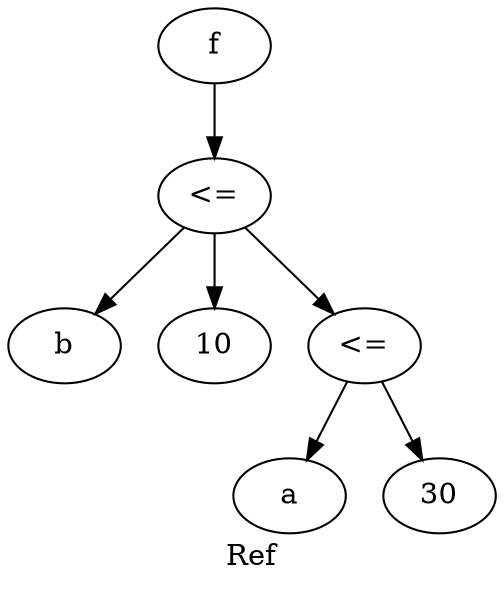 digraph {
label="Ref";
x5647b21b9c40 -> x5647b21b9710
x5647b21b9710 -> x5647b21b9780
x5647b21b9710 -> x5647b21b96a0
x5647b21b9710 -> x5647b21b9af0
x5647b21b9af0 -> x5647b21b9b60
x5647b21b9af0 -> x5647b21b9a80
x5647b21b9c40 [label="f"];
x5647b21b9710 [label="<="];
x5647b21b9780 [label="b"];
x5647b21b96a0 [label="10"];
x5647b21b9af0 [label="<="];
x5647b21b9b60 [label="a"];
x5647b21b9a80 [label="30"];
}
